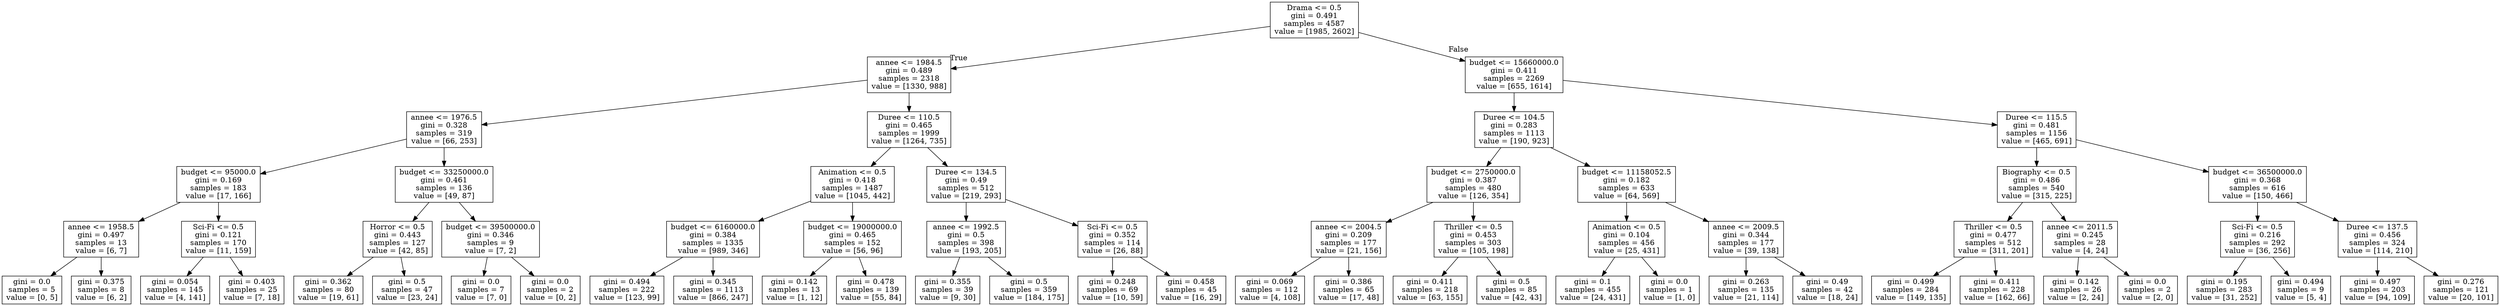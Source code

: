digraph Tree {
node [shape=box] ;
0 [label="Drama <= 0.5\ngini = 0.491\nsamples = 4587\nvalue = [1985, 2602]"] ;
1 [label="annee <= 1984.5\ngini = 0.489\nsamples = 2318\nvalue = [1330, 988]"] ;
0 -> 1 [labeldistance=2.5, labelangle=45, headlabel="True"] ;
2 [label="annee <= 1976.5\ngini = 0.328\nsamples = 319\nvalue = [66, 253]"] ;
1 -> 2 ;
3 [label="budget <= 95000.0\ngini = 0.169\nsamples = 183\nvalue = [17, 166]"] ;
2 -> 3 ;
4 [label="annee <= 1958.5\ngini = 0.497\nsamples = 13\nvalue = [6, 7]"] ;
3 -> 4 ;
5 [label="gini = 0.0\nsamples = 5\nvalue = [0, 5]"] ;
4 -> 5 ;
6 [label="gini = 0.375\nsamples = 8\nvalue = [6, 2]"] ;
4 -> 6 ;
7 [label="Sci-Fi <= 0.5\ngini = 0.121\nsamples = 170\nvalue = [11, 159]"] ;
3 -> 7 ;
8 [label="gini = 0.054\nsamples = 145\nvalue = [4, 141]"] ;
7 -> 8 ;
9 [label="gini = 0.403\nsamples = 25\nvalue = [7, 18]"] ;
7 -> 9 ;
10 [label="budget <= 33250000.0\ngini = 0.461\nsamples = 136\nvalue = [49, 87]"] ;
2 -> 10 ;
11 [label="Horror <= 0.5\ngini = 0.443\nsamples = 127\nvalue = [42, 85]"] ;
10 -> 11 ;
12 [label="gini = 0.362\nsamples = 80\nvalue = [19, 61]"] ;
11 -> 12 ;
13 [label="gini = 0.5\nsamples = 47\nvalue = [23, 24]"] ;
11 -> 13 ;
14 [label="budget <= 39500000.0\ngini = 0.346\nsamples = 9\nvalue = [7, 2]"] ;
10 -> 14 ;
15 [label="gini = 0.0\nsamples = 7\nvalue = [7, 0]"] ;
14 -> 15 ;
16 [label="gini = 0.0\nsamples = 2\nvalue = [0, 2]"] ;
14 -> 16 ;
17 [label="Duree <= 110.5\ngini = 0.465\nsamples = 1999\nvalue = [1264, 735]"] ;
1 -> 17 ;
18 [label="Animation <= 0.5\ngini = 0.418\nsamples = 1487\nvalue = [1045, 442]"] ;
17 -> 18 ;
19 [label="budget <= 6160000.0\ngini = 0.384\nsamples = 1335\nvalue = [989, 346]"] ;
18 -> 19 ;
20 [label="gini = 0.494\nsamples = 222\nvalue = [123, 99]"] ;
19 -> 20 ;
21 [label="gini = 0.345\nsamples = 1113\nvalue = [866, 247]"] ;
19 -> 21 ;
22 [label="budget <= 19000000.0\ngini = 0.465\nsamples = 152\nvalue = [56, 96]"] ;
18 -> 22 ;
23 [label="gini = 0.142\nsamples = 13\nvalue = [1, 12]"] ;
22 -> 23 ;
24 [label="gini = 0.478\nsamples = 139\nvalue = [55, 84]"] ;
22 -> 24 ;
25 [label="Duree <= 134.5\ngini = 0.49\nsamples = 512\nvalue = [219, 293]"] ;
17 -> 25 ;
26 [label="annee <= 1992.5\ngini = 0.5\nsamples = 398\nvalue = [193, 205]"] ;
25 -> 26 ;
27 [label="gini = 0.355\nsamples = 39\nvalue = [9, 30]"] ;
26 -> 27 ;
28 [label="gini = 0.5\nsamples = 359\nvalue = [184, 175]"] ;
26 -> 28 ;
29 [label="Sci-Fi <= 0.5\ngini = 0.352\nsamples = 114\nvalue = [26, 88]"] ;
25 -> 29 ;
30 [label="gini = 0.248\nsamples = 69\nvalue = [10, 59]"] ;
29 -> 30 ;
31 [label="gini = 0.458\nsamples = 45\nvalue = [16, 29]"] ;
29 -> 31 ;
32 [label="budget <= 15660000.0\ngini = 0.411\nsamples = 2269\nvalue = [655, 1614]"] ;
0 -> 32 [labeldistance=2.5, labelangle=-45, headlabel="False"] ;
33 [label="Duree <= 104.5\ngini = 0.283\nsamples = 1113\nvalue = [190, 923]"] ;
32 -> 33 ;
34 [label="budget <= 2750000.0\ngini = 0.387\nsamples = 480\nvalue = [126, 354]"] ;
33 -> 34 ;
35 [label="annee <= 2004.5\ngini = 0.209\nsamples = 177\nvalue = [21, 156]"] ;
34 -> 35 ;
36 [label="gini = 0.069\nsamples = 112\nvalue = [4, 108]"] ;
35 -> 36 ;
37 [label="gini = 0.386\nsamples = 65\nvalue = [17, 48]"] ;
35 -> 37 ;
38 [label="Thriller <= 0.5\ngini = 0.453\nsamples = 303\nvalue = [105, 198]"] ;
34 -> 38 ;
39 [label="gini = 0.411\nsamples = 218\nvalue = [63, 155]"] ;
38 -> 39 ;
40 [label="gini = 0.5\nsamples = 85\nvalue = [42, 43]"] ;
38 -> 40 ;
41 [label="budget <= 11158052.5\ngini = 0.182\nsamples = 633\nvalue = [64, 569]"] ;
33 -> 41 ;
42 [label="Animation <= 0.5\ngini = 0.104\nsamples = 456\nvalue = [25, 431]"] ;
41 -> 42 ;
43 [label="gini = 0.1\nsamples = 455\nvalue = [24, 431]"] ;
42 -> 43 ;
44 [label="gini = 0.0\nsamples = 1\nvalue = [1, 0]"] ;
42 -> 44 ;
45 [label="annee <= 2009.5\ngini = 0.344\nsamples = 177\nvalue = [39, 138]"] ;
41 -> 45 ;
46 [label="gini = 0.263\nsamples = 135\nvalue = [21, 114]"] ;
45 -> 46 ;
47 [label="gini = 0.49\nsamples = 42\nvalue = [18, 24]"] ;
45 -> 47 ;
48 [label="Duree <= 115.5\ngini = 0.481\nsamples = 1156\nvalue = [465, 691]"] ;
32 -> 48 ;
49 [label="Biography <= 0.5\ngini = 0.486\nsamples = 540\nvalue = [315, 225]"] ;
48 -> 49 ;
50 [label="Thriller <= 0.5\ngini = 0.477\nsamples = 512\nvalue = [311, 201]"] ;
49 -> 50 ;
51 [label="gini = 0.499\nsamples = 284\nvalue = [149, 135]"] ;
50 -> 51 ;
52 [label="gini = 0.411\nsamples = 228\nvalue = [162, 66]"] ;
50 -> 52 ;
53 [label="annee <= 2011.5\ngini = 0.245\nsamples = 28\nvalue = [4, 24]"] ;
49 -> 53 ;
54 [label="gini = 0.142\nsamples = 26\nvalue = [2, 24]"] ;
53 -> 54 ;
55 [label="gini = 0.0\nsamples = 2\nvalue = [2, 0]"] ;
53 -> 55 ;
56 [label="budget <= 36500000.0\ngini = 0.368\nsamples = 616\nvalue = [150, 466]"] ;
48 -> 56 ;
57 [label="Sci-Fi <= 0.5\ngini = 0.216\nsamples = 292\nvalue = [36, 256]"] ;
56 -> 57 ;
58 [label="gini = 0.195\nsamples = 283\nvalue = [31, 252]"] ;
57 -> 58 ;
59 [label="gini = 0.494\nsamples = 9\nvalue = [5, 4]"] ;
57 -> 59 ;
60 [label="Duree <= 137.5\ngini = 0.456\nsamples = 324\nvalue = [114, 210]"] ;
56 -> 60 ;
61 [label="gini = 0.497\nsamples = 203\nvalue = [94, 109]"] ;
60 -> 61 ;
62 [label="gini = 0.276\nsamples = 121\nvalue = [20, 101]"] ;
60 -> 62 ;
}